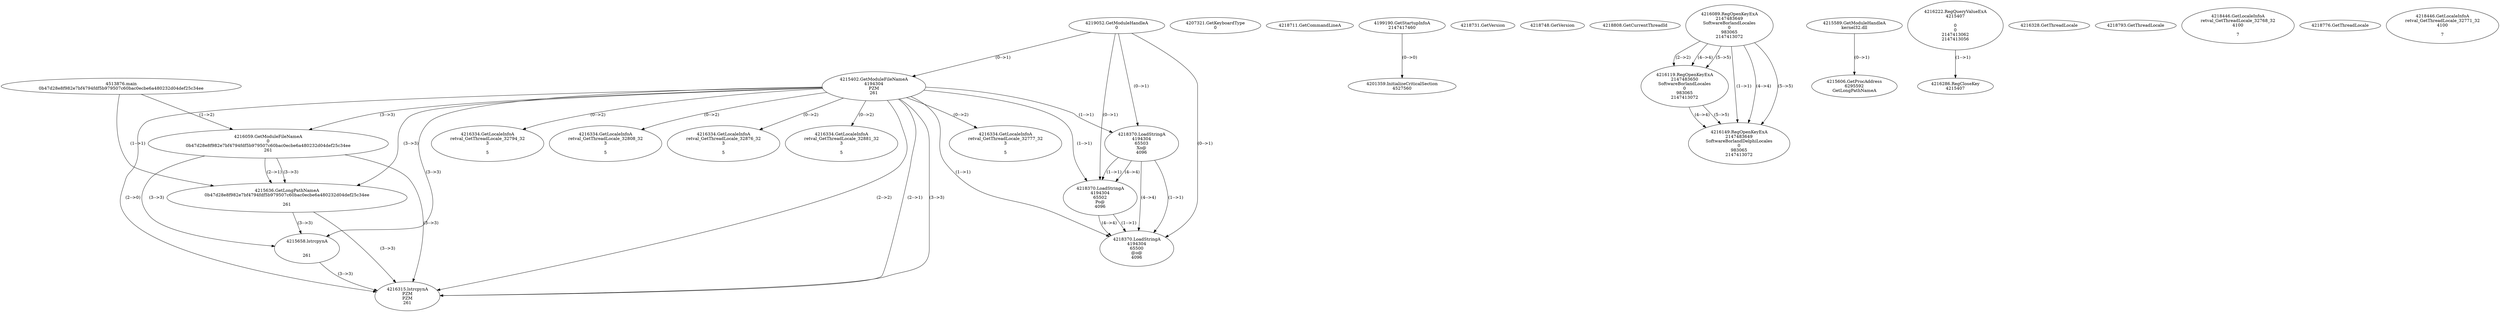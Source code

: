 // Global SCDG with merge call
digraph {
	0 [label="4513876.main
0b47d28e8f982e7bf4794fdf5b979507c60bac0ecbe6a480232d04def25c34ee"]
	1 [label="4219052.GetModuleHandleA
0"]
	2 [label="4207321.GetKeyboardType
0"]
	3 [label="4218711.GetCommandLineA
"]
	4 [label="4199190.GetStartupInfoA
2147417460"]
	5 [label="4218731.GetVersion
"]
	6 [label="4218748.GetVersion
"]
	7 [label="4218808.GetCurrentThreadId
"]
	8 [label="4215402.GetModuleFileNameA
4194304
PZM
261"]
	1 -> 8 [label="(0-->1)"]
	9 [label="4216059.GetModuleFileNameA
0
0b47d28e8f982e7bf4794fdf5b979507c60bac0ecbe6a480232d04def25c34ee
261"]
	0 -> 9 [label="(1-->2)"]
	8 -> 9 [label="(3-->3)"]
	10 [label="4216089.RegOpenKeyExA
2147483649
Software\Borland\Locales
0
983065
2147413072"]
	11 [label="4215589.GetModuleHandleA
kernel32.dll"]
	12 [label="4215606.GetProcAddress
6295592
GetLongPathNameA"]
	11 -> 12 [label="(0-->1)"]
	13 [label="4215636.GetLongPathNameA
0b47d28e8f982e7bf4794fdf5b979507c60bac0ecbe6a480232d04def25c34ee

261"]
	0 -> 13 [label="(1-->1)"]
	9 -> 13 [label="(2-->1)"]
	8 -> 13 [label="(3-->3)"]
	9 -> 13 [label="(3-->3)"]
	14 [label="4215658.lstrcpynA


261"]
	8 -> 14 [label="(3-->3)"]
	9 -> 14 [label="(3-->3)"]
	13 -> 14 [label="(3-->3)"]
	15 [label="4216222.RegQueryValueExA
4215407

0
0
2147413062
2147413056"]
	16 [label="4216286.RegCloseKey
4215407"]
	15 -> 16 [label="(1-->1)"]
	17 [label="4216315.lstrcpynA
PZM
PZM
261"]
	8 -> 17 [label="(2-->1)"]
	8 -> 17 [label="(2-->2)"]
	8 -> 17 [label="(3-->3)"]
	9 -> 17 [label="(3-->3)"]
	13 -> 17 [label="(3-->3)"]
	14 -> 17 [label="(3-->3)"]
	8 -> 17 [label="(2-->0)"]
	18 [label="4216328.GetThreadLocale
"]
	19 [label="4216334.GetLocaleInfoA
retval_GetThreadLocale_32794_32
3

5"]
	8 -> 19 [label="(0-->2)"]
	20 [label="4218370.LoadStringA
4194304
65503
Xo@
4096"]
	1 -> 20 [label="(0-->1)"]
	8 -> 20 [label="(1-->1)"]
	21 [label="4218370.LoadStringA
4194304
65502
Po@
4096"]
	1 -> 21 [label="(0-->1)"]
	8 -> 21 [label="(1-->1)"]
	20 -> 21 [label="(1-->1)"]
	20 -> 21 [label="(4-->4)"]
	22 [label="4201359.InitializeCriticalSection
4527560"]
	4 -> 22 [label="(0-->0)"]
	23 [label="4216119.RegOpenKeyExA
2147483650
Software\Borland\Locales
0
983065
2147413072"]
	10 -> 23 [label="(2-->2)"]
	10 -> 23 [label="(4-->4)"]
	10 -> 23 [label="(5-->5)"]
	24 [label="4216149.RegOpenKeyExA
2147483649
Software\Borland\Delphi\Locales
0
983065
2147413072"]
	10 -> 24 [label="(1-->1)"]
	10 -> 24 [label="(4-->4)"]
	23 -> 24 [label="(4-->4)"]
	10 -> 24 [label="(5-->5)"]
	23 -> 24 [label="(5-->5)"]
	25 [label="4216334.GetLocaleInfoA
retval_GetThreadLocale_32808_32
3

5"]
	8 -> 25 [label="(0-->2)"]
	26 [label="4218793.GetThreadLocale
"]
	27 [label="4218446.GetLocaleInfoA
retval_GetThreadLocale_32768_32
4100

7"]
	28 [label="4216334.GetLocaleInfoA
retval_GetThreadLocale_32876_32
3

5"]
	8 -> 28 [label="(0-->2)"]
	29 [label="4218776.GetThreadLocale
"]
	30 [label="4218446.GetLocaleInfoA
retval_GetThreadLocale_32771_32
4100

7"]
	31 [label="4216334.GetLocaleInfoA
retval_GetThreadLocale_32881_32
3

5"]
	8 -> 31 [label="(0-->2)"]
	32 [label="4216334.GetLocaleInfoA
retval_GetThreadLocale_32777_32
3

5"]
	8 -> 32 [label="(0-->2)"]
	33 [label="4218370.LoadStringA
4194304
65500
@o@
4096"]
	1 -> 33 [label="(0-->1)"]
	8 -> 33 [label="(1-->1)"]
	20 -> 33 [label="(1-->1)"]
	21 -> 33 [label="(1-->1)"]
	20 -> 33 [label="(4-->4)"]
	21 -> 33 [label="(4-->4)"]
}
